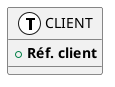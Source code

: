 @startuml "empty_attrs"

!define Table(x) class "x" << (T,#FFFFFF) >>
!define pk(x) <b>x</b>

Table("CLIENT") {
    {field} + pk(Réf. client)
}

@enduml
